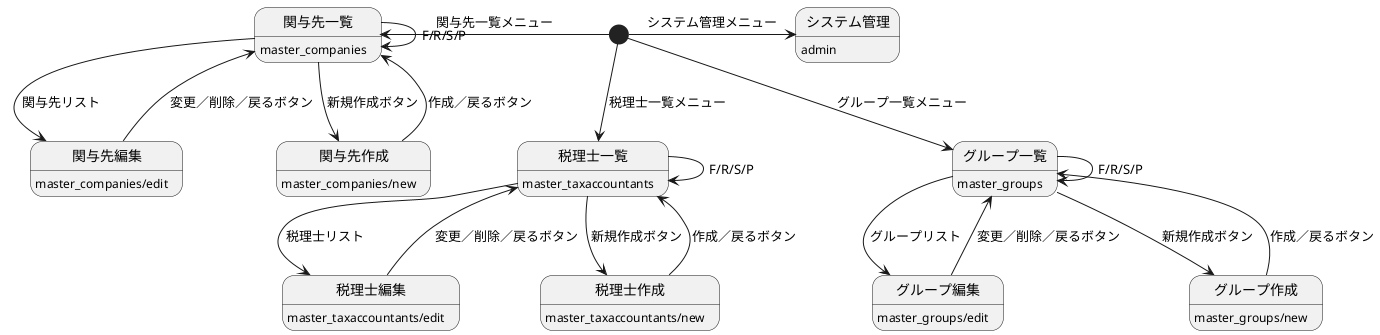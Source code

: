 @startuml 設定
[*] -left-> 関与先一覧: 関与先一覧メニュー

関与先一覧 --> 関与先編集: 関与先リスト
関与先編集 --> 関与先一覧: 変更／削除／戻るボタン

関与先一覧 --> 関与先作成: 新規作成ボタン
関与先作成 --> 関与先一覧: 作成／戻るボタン

関与先一覧 --> 関与先一覧: F/R/S/P

関与先一覧: master_companies
関与先作成: master_companies/new
関与先編集: master_companies/edit

[*] --> 税理士一覧: 税理士一覧メニュー

税理士一覧 --> 税理士編集: 税理士リスト
税理士編集 --> 税理士一覧: 変更／削除／戻るボタン

税理士一覧 --> 税理士作成: 新規作成ボタン
税理士作成 --> 税理士一覧: 作成／戻るボタン

税理士一覧 --> 税理士一覧: F/R/S/P

税理士一覧: master_taxaccountants
税理士作成: master_taxaccountants/new
税理士編集: master_taxaccountants/edit

[*] --> グループ一覧: グループ一覧メニュー

グループ一覧 --> グループ編集: グループリスト
グループ編集 --> グループ一覧: 変更／削除／戻るボタン

グループ一覧 --> グループ作成: 新規作成ボタン
グループ作成 --> グループ一覧: 作成／戻るボタン

グループ一覧 --> グループ一覧: F/R/S/P

グループ一覧: master_groups
グループ作成: master_groups/new
グループ編集: master_groups/edit

[*] -> システム管理: システム管理メニュー

システム管理: admin
@enduml

